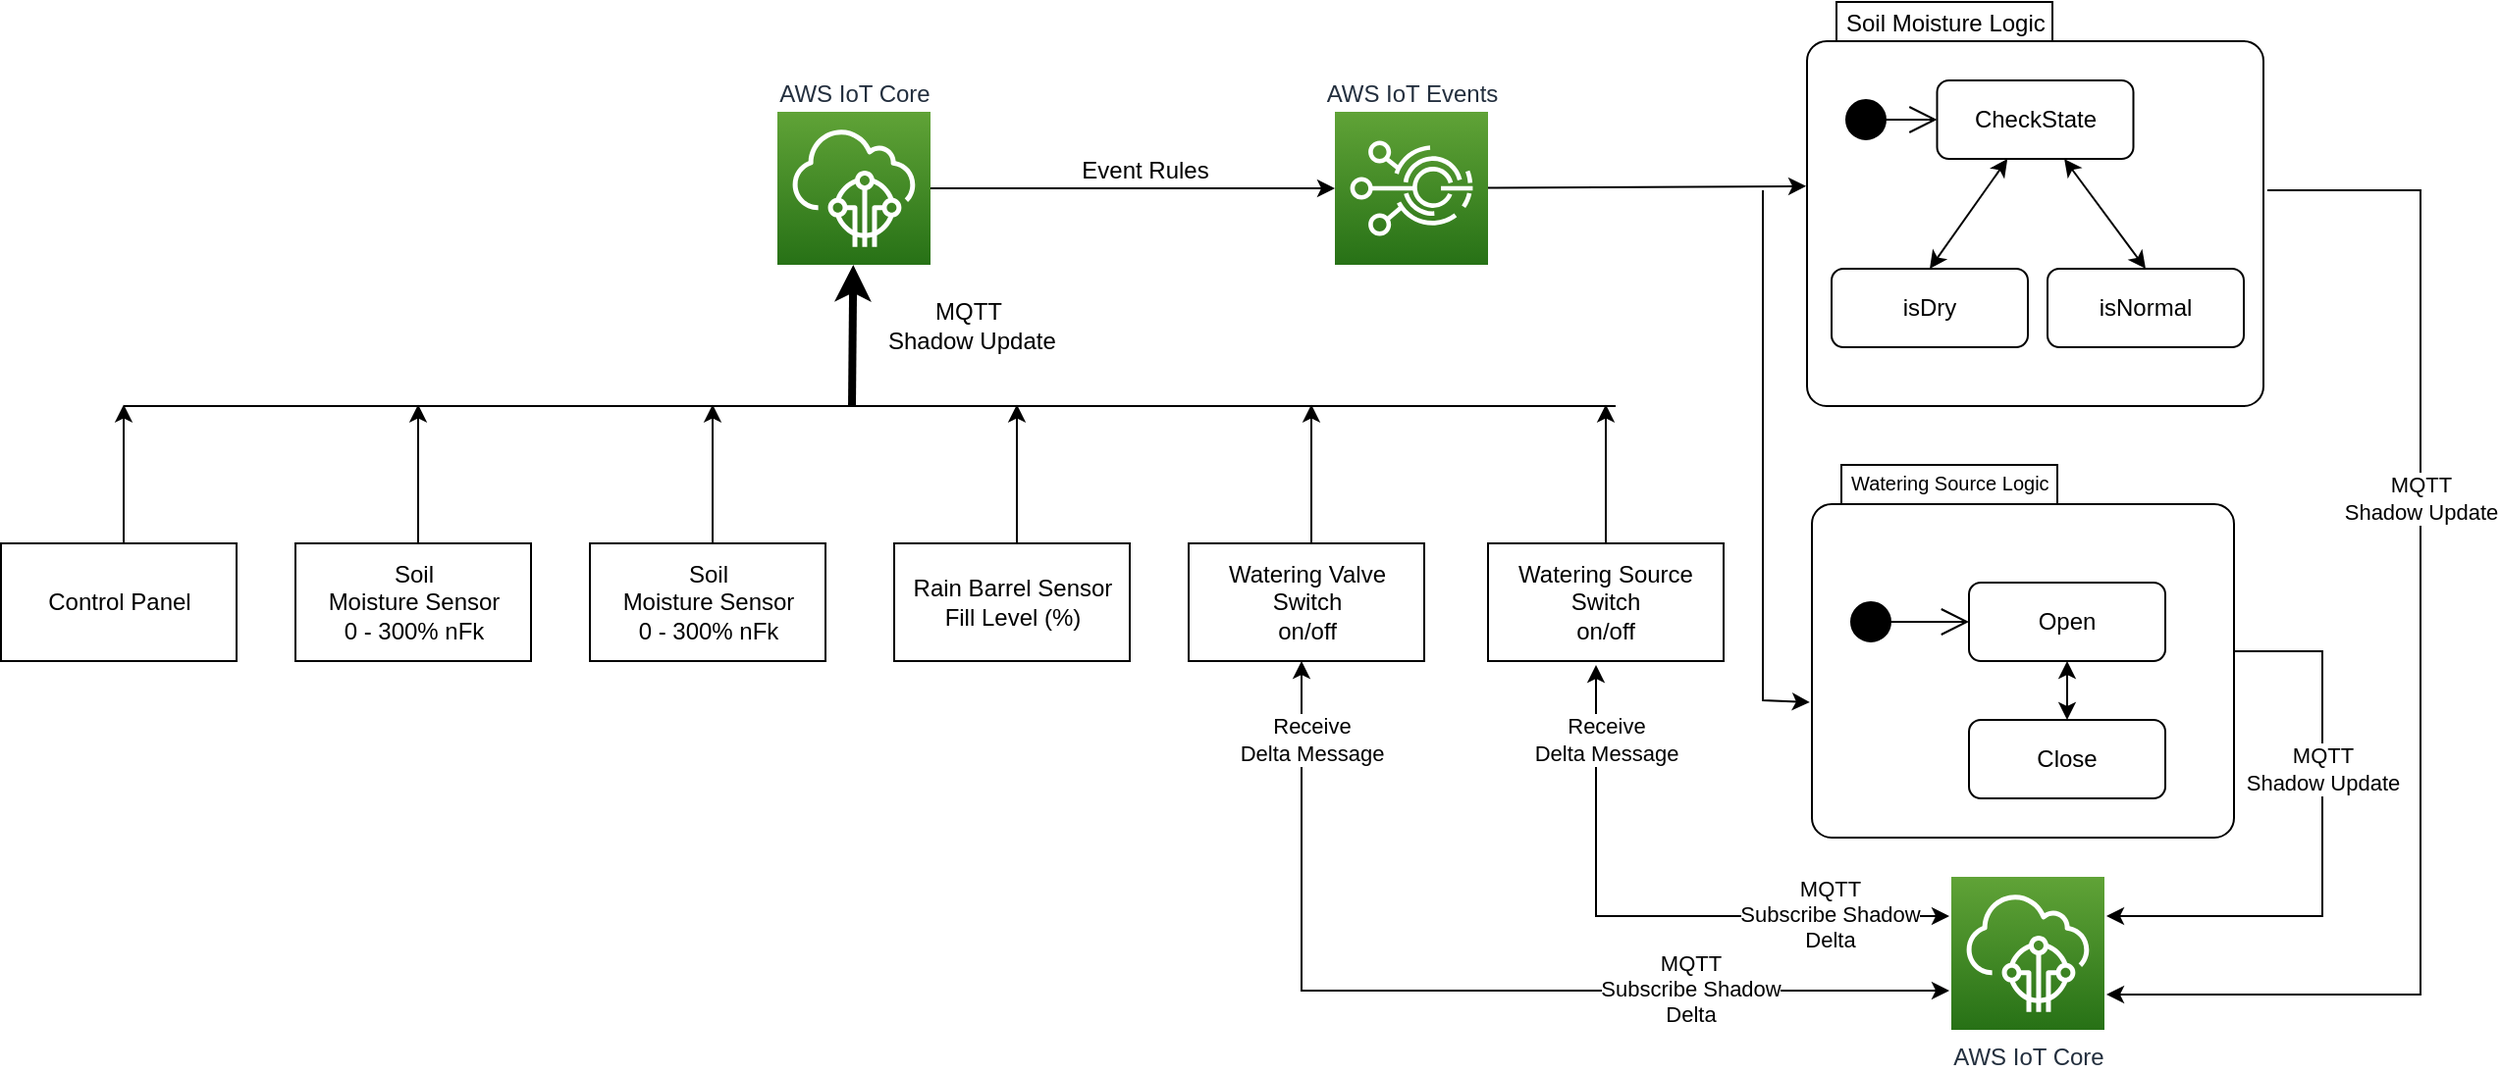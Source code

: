 <mxfile version="13.4.4" type="device"><diagram id="d0NFdi5GnGM0i0wy84Cu" name="Page-1"><mxGraphModel dx="1350" dy="662" grid="1" gridSize="10" guides="1" tooltips="1" connect="1" arrows="1" fold="1" page="1" pageScale="1" pageWidth="827" pageHeight="1169" math="0" shadow="0"><root><mxCell id="0"/><mxCell id="1" parent="0"/><mxCell id="KrfTMnLZpdbwg_iZEZcS-1" value="AWS IoT Core" style="outlineConnect=0;fontColor=#232F3E;gradientColor=#60A337;gradientDirection=north;fillColor=#277116;strokeColor=#ffffff;dashed=0;verticalLabelPosition=bottom;verticalAlign=top;align=center;html=1;fontSize=12;fontStyle=0;aspect=fixed;shape=mxgraph.aws4.resourceIcon;resIcon=mxgraph.aws4.iot_core;" vertex="1" parent="1"><mxGeometry x="1001" y="470" width="78" height="78" as="geometry"/></mxCell><mxCell id="8dVhDE6CQ1AfohlJCogZ-13" value="" style="group" parent="1" vertex="1" connectable="0"><mxGeometry x="160" y="300" width="120" height="180" as="geometry"/></mxCell><mxCell id="XmnzpZvmxulBRdB8N7r2-5" value="Soil&lt;br&gt;Moisture Sensor&lt;br&gt;0 - 300% nFk" style="rounded=0;whiteSpace=wrap;html=1;" parent="8dVhDE6CQ1AfohlJCogZ-13" vertex="1"><mxGeometry x="-2.5" width="120" height="60" as="geometry"/></mxCell><mxCell id="KrfTMnLZpdbwg_iZEZcS-16" value="" style="endArrow=classic;html=1;" edge="1" parent="8dVhDE6CQ1AfohlJCogZ-13"><mxGeometry width="50" height="50" relative="1" as="geometry"><mxPoint x="60" as="sourcePoint"/><mxPoint x="60" y="-70.711" as="targetPoint"/></mxGeometry></mxCell><mxCell id="8dVhDE6CQ1AfohlJCogZ-14" value="" style="group" parent="1" vertex="1" connectable="0"><mxGeometry x="310" y="300" width="120" height="180" as="geometry"/></mxCell><mxCell id="XmnzpZvmxulBRdB8N7r2-4" value="Soil&lt;br&gt;Moisture Sensor&lt;br&gt;0 - 300% nFk" style="rounded=0;whiteSpace=wrap;html=1;" parent="8dVhDE6CQ1AfohlJCogZ-14" vertex="1"><mxGeometry x="-2.5" width="120" height="60" as="geometry"/></mxCell><mxCell id="KrfTMnLZpdbwg_iZEZcS-17" value="" style="endArrow=classic;html=1;" edge="1" parent="8dVhDE6CQ1AfohlJCogZ-14"><mxGeometry width="50" height="50" relative="1" as="geometry"><mxPoint x="60" as="sourcePoint"/><mxPoint x="60" y="-70.711" as="targetPoint"/></mxGeometry></mxCell><mxCell id="8dVhDE6CQ1AfohlJCogZ-15" value="" style="group" parent="1" vertex="1" connectable="0"><mxGeometry x="465" y="300" width="120" height="180" as="geometry"/></mxCell><mxCell id="KrfTMnLZpdbwg_iZEZcS-18" value="" style="endArrow=classic;html=1;" edge="1" parent="8dVhDE6CQ1AfohlJCogZ-15"><mxGeometry width="50" height="50" relative="1" as="geometry"><mxPoint x="60" as="sourcePoint"/><mxPoint x="60" y="-70.711" as="targetPoint"/></mxGeometry></mxCell><mxCell id="TiP2dW-H-gOTuh_MXtLl-3" value="AWS IoT Events" style="outlineConnect=0;fontColor=#232F3E;gradientColor=#60A337;gradientDirection=north;fillColor=#277116;strokeColor=#ffffff;dashed=0;verticalLabelPosition=top;verticalAlign=bottom;align=center;html=1;fontSize=12;fontStyle=0;aspect=fixed;shape=mxgraph.aws4.resourceIcon;resIcon=mxgraph.aws4.iot_events;labelPosition=center;" parent="1" vertex="1"><mxGeometry x="687" y="80" width="78" height="78" as="geometry"/></mxCell><mxCell id="TiP2dW-H-gOTuh_MXtLl-4" value="AWS IoT Core " style="outlineConnect=0;fontColor=#232F3E;gradientColor=#60A337;gradientDirection=north;fillColor=#277116;strokeColor=#ffffff;dashed=0;verticalLabelPosition=top;verticalAlign=bottom;align=center;html=1;fontSize=12;fontStyle=0;aspect=fixed;shape=mxgraph.aws4.resourceIcon;resIcon=mxgraph.aws4.iot_core;labelPosition=center;spacingRight=0;" parent="1" vertex="1"><mxGeometry x="403" y="80" width="78" height="78" as="geometry"/></mxCell><mxCell id="TiP2dW-H-gOTuh_MXtLl-24" style="edgeStyle=none;rounded=0;orthogonalLoop=1;jettySize=auto;html=1;startArrow=classic;startFill=1;endArrow=none;endFill=0;endSize=6;exitX=-0.002;exitY=0.456;exitDx=0;exitDy=0;exitPerimeter=0;" parent="1" source="TiP2dW-H-gOTuh_MXtLl-8" target="TiP2dW-H-gOTuh_MXtLl-3" edge="1"><mxGeometry relative="1" as="geometry"><mxPoint x="920" y="120" as="sourcePoint"/><mxPoint x="770" y="119" as="targetPoint"/></mxGeometry></mxCell><mxCell id="TiP2dW-H-gOTuh_MXtLl-8" value="Soil Moisture Logic" style="shape=mxgraph.sysml.compState;align=left;verticalAlign=top;spacingTop=-3;spacingLeft=18;strokeWidth=1;recursiveResize=0;" parent="1" vertex="1"><mxGeometry x="927.5" y="24" width="232.5" height="206" as="geometry"/></mxCell><mxCell id="TiP2dW-H-gOTuh_MXtLl-9" value="" style="shape=ellipse;html=1;fillColor=#000000;verticalLabelPosition=bottom;labelBackgroundColor=#ffffff;verticalAlign=top;" parent="TiP2dW-H-gOTuh_MXtLl-8" vertex="1"><mxGeometry x="20" y="50" width="20" height="20" as="geometry"/></mxCell><mxCell id="TiP2dW-H-gOTuh_MXtLl-10" value="CheckState" style="strokeColor=inherit;fillColor=inherit;gradientColor=inherit;shape=rect;html=1;rounded=1;whiteSpace=wrap;align=center;" parent="TiP2dW-H-gOTuh_MXtLl-8" vertex="1"><mxGeometry x="66.25" y="40" width="100" height="40" as="geometry"/></mxCell><mxCell id="TiP2dW-H-gOTuh_MXtLl-11" value="isDry" style="strokeColor=inherit;fillColor=inherit;gradientColor=inherit;shape=rect;html=1;rounded=1;whiteSpace=wrap;align=center;" parent="TiP2dW-H-gOTuh_MXtLl-8" vertex="1"><mxGeometry x="12.5" y="136" width="100" height="40" as="geometry"/></mxCell><mxCell id="TiP2dW-H-gOTuh_MXtLl-12" value="" style="strokeColor=inherit;fillColor=inherit;gradientColor=inherit;edgeStyle=none;html=1;endArrow=open;endSize=12;" parent="TiP2dW-H-gOTuh_MXtLl-8" source="TiP2dW-H-gOTuh_MXtLl-9" target="TiP2dW-H-gOTuh_MXtLl-10" edge="1"><mxGeometry relative="1" as="geometry"/></mxCell><mxCell id="KrfTMnLZpdbwg_iZEZcS-46" value="isNormal" style="strokeColor=inherit;fillColor=inherit;gradientColor=inherit;shape=rect;html=1;rounded=1;whiteSpace=wrap;align=center;" vertex="1" parent="TiP2dW-H-gOTuh_MXtLl-8"><mxGeometry x="122.5" y="136" width="100" height="40" as="geometry"/></mxCell><mxCell id="KrfTMnLZpdbwg_iZEZcS-50" value="" style="endArrow=classic;startArrow=classic;html=1;strokeWidth=1;fontSize=11;entryX=0.5;entryY=0;entryDx=0;entryDy=0;" edge="1" parent="TiP2dW-H-gOTuh_MXtLl-8" source="TiP2dW-H-gOTuh_MXtLl-10" target="KrfTMnLZpdbwg_iZEZcS-46"><mxGeometry width="50" height="50" relative="1" as="geometry"><mxPoint x="-797.5" y="96" as="sourcePoint"/><mxPoint x="130" y="140.711" as="targetPoint"/></mxGeometry></mxCell><mxCell id="KrfTMnLZpdbwg_iZEZcS-51" value="" style="endArrow=classic;startArrow=classic;html=1;strokeWidth=1;fontSize=11;entryX=0.5;entryY=0;entryDx=0;entryDy=0;" edge="1" parent="TiP2dW-H-gOTuh_MXtLl-8" source="TiP2dW-H-gOTuh_MXtLl-10" target="TiP2dW-H-gOTuh_MXtLl-11"><mxGeometry width="50" height="50" relative="1" as="geometry"><mxPoint x="-811.25" y="106" as="sourcePoint"/><mxPoint x="116.25" y="150.711" as="targetPoint"/></mxGeometry></mxCell><mxCell id="TiP2dW-H-gOTuh_MXtLl-25" style="edgeStyle=none;rounded=0;orthogonalLoop=1;jettySize=auto;html=1;startArrow=classic;startFill=1;endArrow=none;endFill=0;endSize=6;exitX=-0.005;exitY=0.637;exitDx=0;exitDy=0;exitPerimeter=0;" parent="1" source="TiP2dW-H-gOTuh_MXtLl-14" edge="1"><mxGeometry relative="1" as="geometry"><mxPoint x="905" y="120" as="targetPoint"/><mxPoint x="930" y="365" as="sourcePoint"/><Array as="points"><mxPoint x="905" y="380"/><mxPoint x="905" y="280"/></Array></mxGeometry></mxCell><mxCell id="TiP2dW-H-gOTuh_MXtLl-14" value="Watering Source Logic" style="shape=mxgraph.sysml.compState;align=left;verticalAlign=top;spacingTop=-3;spacingLeft=18;strokeWidth=1;recursiveResize=0;fontSize=10;" parent="1" vertex="1"><mxGeometry x="930" y="260" width="215" height="190" as="geometry"/></mxCell><mxCell id="TiP2dW-H-gOTuh_MXtLl-15" value="" style="shape=ellipse;html=1;fillColor=#000000;verticalLabelPosition=bottom;labelBackgroundColor=#ffffff;verticalAlign=top;" parent="TiP2dW-H-gOTuh_MXtLl-14" vertex="1"><mxGeometry x="20" y="70" width="20" height="20" as="geometry"/></mxCell><mxCell id="TiP2dW-H-gOTuh_MXtLl-16" value="Open" style="strokeColor=inherit;fillColor=inherit;gradientColor=inherit;shape=rect;html=1;rounded=1;whiteSpace=wrap;align=center;" parent="TiP2dW-H-gOTuh_MXtLl-14" vertex="1"><mxGeometry x="80" y="60" width="100" height="40" as="geometry"/></mxCell><mxCell id="TiP2dW-H-gOTuh_MXtLl-17" value="Close" style="strokeColor=inherit;fillColor=inherit;gradientColor=inherit;shape=rect;html=1;rounded=1;whiteSpace=wrap;align=center;" parent="TiP2dW-H-gOTuh_MXtLl-14" vertex="1"><mxGeometry x="80" y="130" width="100" height="40" as="geometry"/></mxCell><mxCell id="TiP2dW-H-gOTuh_MXtLl-18" value="" style="strokeColor=inherit;fillColor=inherit;gradientColor=inherit;edgeStyle=none;html=1;endArrow=open;endSize=12;" parent="TiP2dW-H-gOTuh_MXtLl-14" source="TiP2dW-H-gOTuh_MXtLl-15" target="TiP2dW-H-gOTuh_MXtLl-16" edge="1"><mxGeometry relative="1" as="geometry"/></mxCell><mxCell id="TiP2dW-H-gOTuh_MXtLl-19" value="" style="strokeColor=inherit;fillColor=inherit;gradientColor=inherit;edgeStyle=none;html=1;endArrow=classic;endSize=6;startArrow=classic;startFill=1;endFill=1;" parent="TiP2dW-H-gOTuh_MXtLl-14" source="TiP2dW-H-gOTuh_MXtLl-16" target="TiP2dW-H-gOTuh_MXtLl-17" edge="1"><mxGeometry relative="1" as="geometry"/></mxCell><mxCell id="TiP2dW-H-gOTuh_MXtLl-30" value="" style="group" parent="1" vertex="1" connectable="0"><mxGeometry x="615" y="300" width="120" height="180" as="geometry"/></mxCell><mxCell id="TiP2dW-H-gOTuh_MXtLl-31" value="Watering Valve Switch&lt;br&gt;on/off" style="rounded=0;whiteSpace=wrap;html=1;" parent="TiP2dW-H-gOTuh_MXtLl-30" vertex="1"><mxGeometry x="-2.5" width="120" height="60" as="geometry"/></mxCell><mxCell id="KrfTMnLZpdbwg_iZEZcS-19" value="" style="endArrow=classic;html=1;" edge="1" parent="TiP2dW-H-gOTuh_MXtLl-30"><mxGeometry width="50" height="50" relative="1" as="geometry"><mxPoint x="60" as="sourcePoint"/><mxPoint x="60" y="-70.711" as="targetPoint"/></mxGeometry></mxCell><mxCell id="8dVhDE6CQ1AfohlJCogZ-11" value="Watering Source Switch&lt;br&gt;on/off" style="rounded=0;whiteSpace=wrap;html=1;" parent="1" vertex="1"><mxGeometry x="765" y="300" width="120" height="60" as="geometry"/></mxCell><mxCell id="_7rdhxzqQ_VK1sjxc3U3-2" value="&lt;div&gt;Rain Barrel Sensor&lt;/div&gt;&lt;div&gt;Fill Level (%)&lt;br&gt;&lt;/div&gt;" style="rounded=0;whiteSpace=wrap;html=1;" parent="1" vertex="1"><mxGeometry x="462.5" y="300" width="120" height="60" as="geometry"/></mxCell><mxCell id="KrfTMnLZpdbwg_iZEZcS-7" value="" style="group" vertex="1" connectable="0" parent="1"><mxGeometry x="10" y="300" width="120" height="180" as="geometry"/></mxCell><mxCell id="KrfTMnLZpdbwg_iZEZcS-8" value="Control Panel" style="rounded=0;whiteSpace=wrap;html=1;" vertex="1" parent="KrfTMnLZpdbwg_iZEZcS-7"><mxGeometry x="-2.5" width="120" height="60" as="geometry"/></mxCell><mxCell id="KrfTMnLZpdbwg_iZEZcS-15" value="" style="endArrow=classic;html=1;" edge="1" parent="KrfTMnLZpdbwg_iZEZcS-7"><mxGeometry width="50" height="50" relative="1" as="geometry"><mxPoint x="60" as="sourcePoint"/><mxPoint x="60" y="-70.711" as="targetPoint"/></mxGeometry></mxCell><mxCell id="KrfTMnLZpdbwg_iZEZcS-20" value="" style="endArrow=classic;html=1;" edge="1" parent="1"><mxGeometry width="50" height="50" relative="1" as="geometry"><mxPoint x="825" y="300" as="sourcePoint"/><mxPoint x="825" y="229.289" as="targetPoint"/></mxGeometry></mxCell><mxCell id="KrfTMnLZpdbwg_iZEZcS-22" value="" style="endArrow=none;html=1;" edge="1" parent="1"><mxGeometry width="50" height="50" relative="1" as="geometry"><mxPoint x="70" y="230" as="sourcePoint"/><mxPoint x="830" y="230" as="targetPoint"/></mxGeometry></mxCell><mxCell id="KrfTMnLZpdbwg_iZEZcS-23" value="" style="endArrow=classic;html=1;strokeWidth=4;" edge="1" parent="1" target="TiP2dW-H-gOTuh_MXtLl-4"><mxGeometry width="50" height="50" relative="1" as="geometry"><mxPoint x="441" y="230" as="sourcePoint"/><mxPoint x="470" y="200" as="targetPoint"/></mxGeometry></mxCell><mxCell id="KrfTMnLZpdbwg_iZEZcS-25" value="" style="endArrow=classic;html=1;" edge="1" parent="1" source="TiP2dW-H-gOTuh_MXtLl-4" target="TiP2dW-H-gOTuh_MXtLl-3"><mxGeometry width="50" height="50" relative="1" as="geometry"><mxPoint x="481" y="169" as="sourcePoint"/><mxPoint x="551.711" y="119" as="targetPoint"/></mxGeometry></mxCell><mxCell id="2" value="Event Rules" style="text;html=1;align=center;verticalAlign=middle;resizable=0;points=[];autosize=1;" vertex="1" parent="1"><mxGeometry x="550" y="100" width="80" height="20" as="geometry"/></mxCell><mxCell id="KrfTMnLZpdbwg_iZEZcS-28" value="&lt;div&gt;MQTT&lt;/div&gt;&lt;div&gt;&amp;nbsp;Shadow Update&lt;/div&gt;" style="text;html=1;align=center;verticalAlign=middle;resizable=0;points=[];autosize=1;" vertex="1" parent="1"><mxGeometry x="450" y="174" width="100" height="30" as="geometry"/></mxCell><mxCell id="KrfTMnLZpdbwg_iZEZcS-34" value="" style="endArrow=classic;startArrow=classic;html=1;strokeWidth=1;fontSize=11;rounded=0;" edge="1" parent="1"><mxGeometry width="50" height="50" relative="1" as="geometry"><mxPoint x="1000" y="490" as="sourcePoint"/><mxPoint x="820" y="362" as="targetPoint"/><Array as="points"><mxPoint x="940" y="490"/><mxPoint x="820" y="490"/></Array></mxGeometry></mxCell><mxCell id="KrfTMnLZpdbwg_iZEZcS-35" value="&lt;div&gt;Receive&lt;/div&gt;&lt;div&gt;Delta Message&lt;br&gt;&lt;/div&gt;" style="edgeLabel;html=1;align=center;verticalAlign=middle;resizable=0;points=[];fontSize=11;" vertex="1" connectable="0" parent="KrfTMnLZpdbwg_iZEZcS-34"><mxGeometry x="0.495" y="-4" relative="1" as="geometry"><mxPoint x="1" y="-39.77" as="offset"/></mxGeometry></mxCell><mxCell id="KrfTMnLZpdbwg_iZEZcS-40" value="&lt;div&gt;MQTT &lt;br&gt;&lt;/div&gt;&lt;div&gt;Subscribe Shadow &lt;br&gt;&lt;/div&gt;&lt;div&gt;Delta&lt;br&gt;&lt;/div&gt;" style="edgeLabel;html=1;align=center;verticalAlign=middle;resizable=0;points=[];fontSize=11;" vertex="1" connectable="0" parent="KrfTMnLZpdbwg_iZEZcS-34"><mxGeometry x="-0.808" y="-1" relative="1" as="geometry"><mxPoint x="-31.77" as="offset"/></mxGeometry></mxCell><mxCell id="KrfTMnLZpdbwg_iZEZcS-38" value="" style="endArrow=classic;html=1;strokeWidth=1;fontSize=11;rounded=0;" edge="1" parent="1" source="TiP2dW-H-gOTuh_MXtLl-14"><mxGeometry width="50" height="50" relative="1" as="geometry"><mxPoint x="1145" y="405" as="sourcePoint"/><mxPoint x="1080" y="490" as="targetPoint"/><Array as="points"><mxPoint x="1190" y="355"/><mxPoint x="1190" y="490"/></Array></mxGeometry></mxCell><mxCell id="KrfTMnLZpdbwg_iZEZcS-39" value="&lt;div&gt;MQTT&lt;/div&gt;&lt;div&gt;Shadow Update&lt;br&gt;&lt;/div&gt;" style="edgeLabel;html=1;align=center;verticalAlign=middle;resizable=0;points=[];fontSize=11;" vertex="1" connectable="0" parent="KrfTMnLZpdbwg_iZEZcS-38"><mxGeometry x="-0.276" relative="1" as="geometry"><mxPoint as="offset"/></mxGeometry></mxCell><mxCell id="KrfTMnLZpdbwg_iZEZcS-41" value="" style="endArrow=classic;startArrow=classic;html=1;strokeWidth=1;fontSize=11;rounded=0;" edge="1" parent="1"><mxGeometry width="50" height="50" relative="1" as="geometry"><mxPoint x="1000" y="528" as="sourcePoint"/><mxPoint x="670" y="360" as="targetPoint"/><Array as="points"><mxPoint x="670" y="528"/></Array></mxGeometry></mxCell><mxCell id="KrfTMnLZpdbwg_iZEZcS-42" value="&lt;div&gt;Receive&lt;/div&gt;&lt;div&gt;Delta Message&lt;br&gt;&lt;/div&gt;" style="edgeLabel;html=1;align=center;verticalAlign=middle;resizable=0;points=[];fontSize=11;" vertex="1" connectable="0" parent="KrfTMnLZpdbwg_iZEZcS-41"><mxGeometry x="0.495" y="-4" relative="1" as="geometry"><mxPoint x="1" y="-86" as="offset"/></mxGeometry></mxCell><mxCell id="KrfTMnLZpdbwg_iZEZcS-43" value="&lt;div&gt;MQTT &lt;br&gt;&lt;/div&gt;&lt;div&gt;Subscribe Shadow &lt;br&gt;&lt;/div&gt;&lt;div&gt;Delta&lt;br&gt;&lt;/div&gt;" style="edgeLabel;html=1;align=center;verticalAlign=middle;resizable=0;points=[];fontSize=11;" vertex="1" connectable="0" parent="KrfTMnLZpdbwg_iZEZcS-41"><mxGeometry x="-0.808" y="-1" relative="1" as="geometry"><mxPoint x="-83.77" as="offset"/></mxGeometry></mxCell><mxCell id="KrfTMnLZpdbwg_iZEZcS-44" value="" style="endArrow=classic;html=1;strokeWidth=1;fontSize=11;rounded=0;entryX=1.013;entryY=0.769;entryDx=0;entryDy=0;entryPerimeter=0;" edge="1" parent="1" target="KrfTMnLZpdbwg_iZEZcS-1"><mxGeometry width="50" height="50" relative="1" as="geometry"><mxPoint x="1162" y="120" as="sourcePoint"/><mxPoint x="1090" y="500" as="targetPoint"/><Array as="points"><mxPoint x="1240" y="120"/><mxPoint x="1240" y="530"/></Array></mxGeometry></mxCell><mxCell id="KrfTMnLZpdbwg_iZEZcS-45" value="&lt;div&gt;MQTT&lt;/div&gt;&lt;div&gt;Shadow Update&lt;br&gt;&lt;/div&gt;" style="edgeLabel;html=1;align=center;verticalAlign=middle;resizable=0;points=[];fontSize=11;" vertex="1" connectable="0" parent="KrfTMnLZpdbwg_iZEZcS-44"><mxGeometry x="-0.276" relative="1" as="geometry"><mxPoint as="offset"/></mxGeometry></mxCell></root></mxGraphModel></diagram></mxfile>